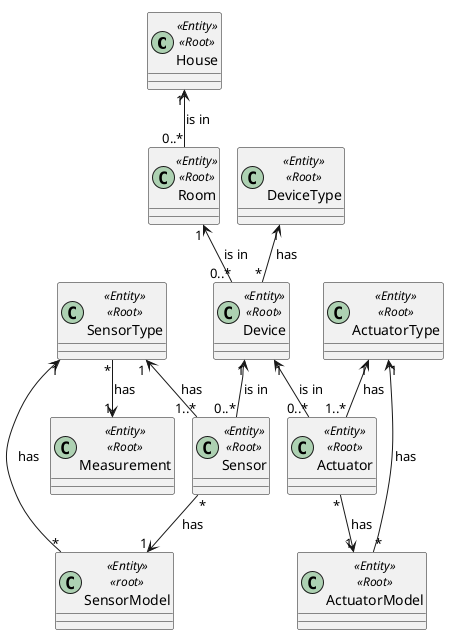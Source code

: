 @startuml
!pragma layout smetana

class House<<Entity>><<Root>>{}
class Room<<Entity>><<Root>>{}
class Device<<Entity>><<Root>>{}
class DeviceType<<Entity>><<Root>>{}
class Sensor<<Entity>><<Root>>{}
class Actuator<<Entity>><<Root>>{}
class ActuatorType<<Entity>><<Root>>{}
class ActuatorModel<<Entity>><<Root>>{}
class SensorType<<Entity>><<Root>>{}
class SensorModel<<Entity>><<root>>{}
class Measurement<<Entity>><<Root>>{}

House "1" <-- "0..*" Room : is in >
Room "1" <-- "0..*" Device : is in >
DeviceType "1" <-- "*" Device : has >
Device "1" <-- "0..*" Sensor : is in >
Device "1" <-- "0..*" Actuator : is in >
SensorType "1" <-- "1..*" Sensor : has >
SensorType "*" --> "1" Measurement : has >
Sensor "*" --> "1" SensorModel : has >
SensorType "1" <-- "*" SensorModel : has >
ActuatorType "1" <-- "1..*" Actuator : has >
ActuatorType "1" <-- "*" ActuatorModel : has  >
Actuator "*" --> "1" ActuatorModel : has >

@enduml